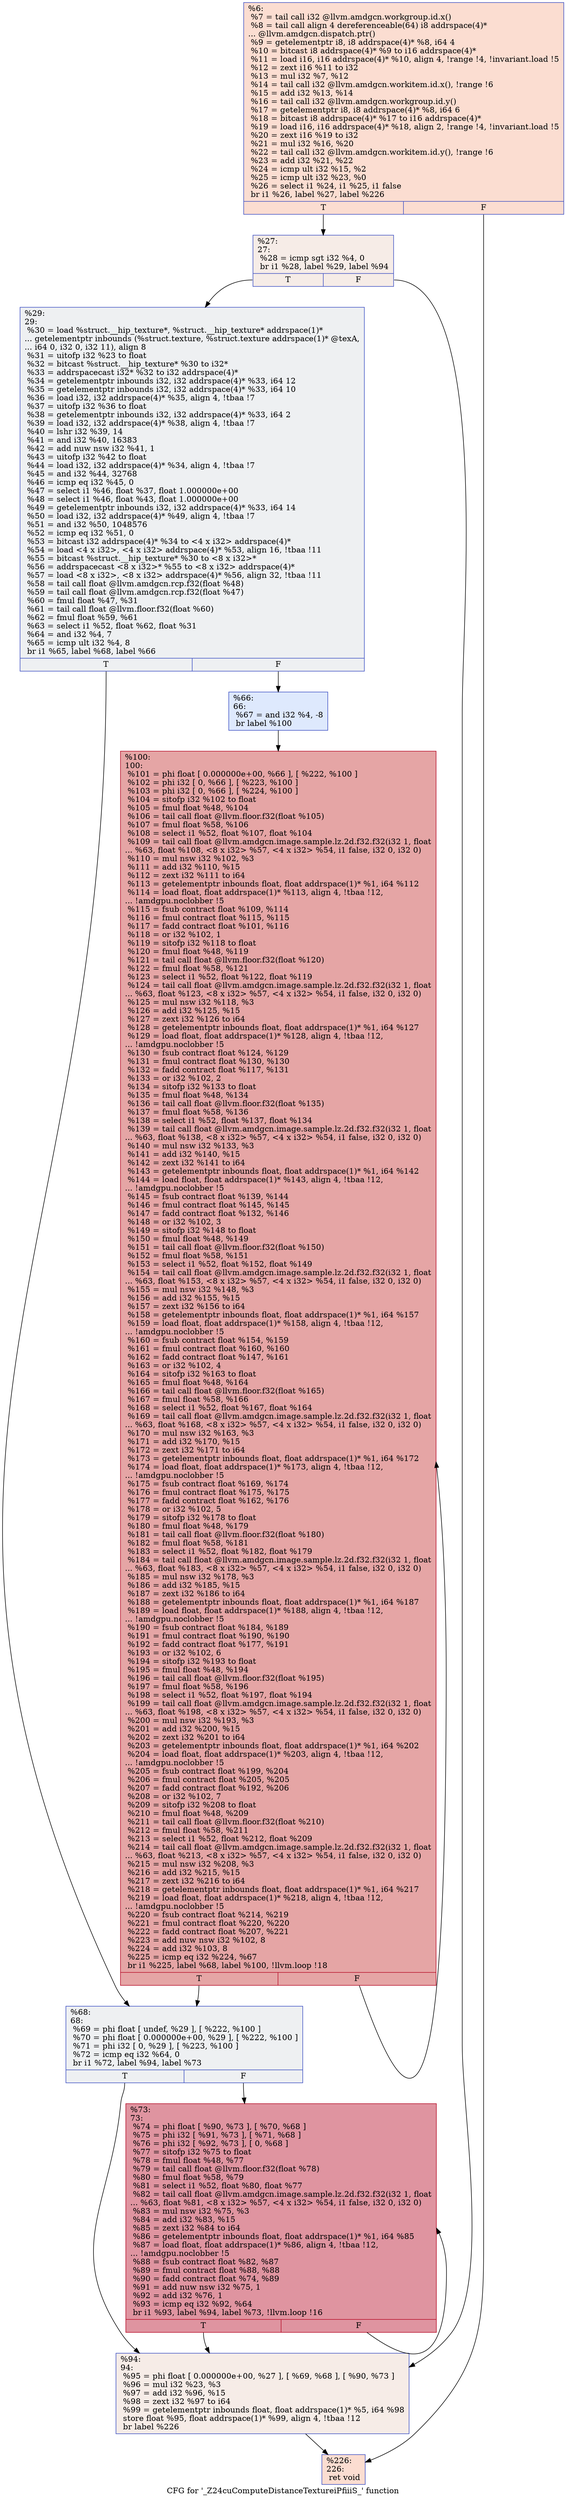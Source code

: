 digraph "CFG for '_Z24cuComputeDistanceTextureiPfiiiS_' function" {
	label="CFG for '_Z24cuComputeDistanceTextureiPfiiiS_' function";

	Node0x6241280 [shape=record,color="#3d50c3ff", style=filled, fillcolor="#f7b39670",label="{%6:\l  %7 = tail call i32 @llvm.amdgcn.workgroup.id.x()\l  %8 = tail call align 4 dereferenceable(64) i8 addrspace(4)*\l... @llvm.amdgcn.dispatch.ptr()\l  %9 = getelementptr i8, i8 addrspace(4)* %8, i64 4\l  %10 = bitcast i8 addrspace(4)* %9 to i16 addrspace(4)*\l  %11 = load i16, i16 addrspace(4)* %10, align 4, !range !4, !invariant.load !5\l  %12 = zext i16 %11 to i32\l  %13 = mul i32 %7, %12\l  %14 = tail call i32 @llvm.amdgcn.workitem.id.x(), !range !6\l  %15 = add i32 %13, %14\l  %16 = tail call i32 @llvm.amdgcn.workgroup.id.y()\l  %17 = getelementptr i8, i8 addrspace(4)* %8, i64 6\l  %18 = bitcast i8 addrspace(4)* %17 to i16 addrspace(4)*\l  %19 = load i16, i16 addrspace(4)* %18, align 2, !range !4, !invariant.load !5\l  %20 = zext i16 %19 to i32\l  %21 = mul i32 %16, %20\l  %22 = tail call i32 @llvm.amdgcn.workitem.id.y(), !range !6\l  %23 = add i32 %21, %22\l  %24 = icmp ult i32 %15, %2\l  %25 = icmp ult i32 %23, %0\l  %26 = select i1 %24, i1 %25, i1 false\l  br i1 %26, label %27, label %226\l|{<s0>T|<s1>F}}"];
	Node0x6241280:s0 -> Node0x62446e0;
	Node0x6241280:s1 -> Node0x6244770;
	Node0x62446e0 [shape=record,color="#3d50c3ff", style=filled, fillcolor="#ead5c970",label="{%27:\l27:                                               \l  %28 = icmp sgt i32 %4, 0\l  br i1 %28, label %29, label %94\l|{<s0>T|<s1>F}}"];
	Node0x62446e0:s0 -> Node0x6244940;
	Node0x62446e0:s1 -> Node0x6244990;
	Node0x6244940 [shape=record,color="#3d50c3ff", style=filled, fillcolor="#d9dce170",label="{%29:\l29:                                               \l  %30 = load %struct.__hip_texture*, %struct.__hip_texture* addrspace(1)*\l... getelementptr inbounds (%struct.texture, %struct.texture addrspace(1)* @texA,\l... i64 0, i32 0, i32 11), align 8\l  %31 = uitofp i32 %23 to float\l  %32 = bitcast %struct.__hip_texture* %30 to i32*\l  %33 = addrspacecast i32* %32 to i32 addrspace(4)*\l  %34 = getelementptr inbounds i32, i32 addrspace(4)* %33, i64 12\l  %35 = getelementptr inbounds i32, i32 addrspace(4)* %33, i64 10\l  %36 = load i32, i32 addrspace(4)* %35, align 4, !tbaa !7\l  %37 = uitofp i32 %36 to float\l  %38 = getelementptr inbounds i32, i32 addrspace(4)* %33, i64 2\l  %39 = load i32, i32 addrspace(4)* %38, align 4, !tbaa !7\l  %40 = lshr i32 %39, 14\l  %41 = and i32 %40, 16383\l  %42 = add nuw nsw i32 %41, 1\l  %43 = uitofp i32 %42 to float\l  %44 = load i32, i32 addrspace(4)* %34, align 4, !tbaa !7\l  %45 = and i32 %44, 32768\l  %46 = icmp eq i32 %45, 0\l  %47 = select i1 %46, float %37, float 1.000000e+00\l  %48 = select i1 %46, float %43, float 1.000000e+00\l  %49 = getelementptr inbounds i32, i32 addrspace(4)* %33, i64 14\l  %50 = load i32, i32 addrspace(4)* %49, align 4, !tbaa !7\l  %51 = and i32 %50, 1048576\l  %52 = icmp eq i32 %51, 0\l  %53 = bitcast i32 addrspace(4)* %34 to \<4 x i32\> addrspace(4)*\l  %54 = load \<4 x i32\>, \<4 x i32\> addrspace(4)* %53, align 16, !tbaa !11\l  %55 = bitcast %struct.__hip_texture* %30 to \<8 x i32\>*\l  %56 = addrspacecast \<8 x i32\>* %55 to \<8 x i32\> addrspace(4)*\l  %57 = load \<8 x i32\>, \<8 x i32\> addrspace(4)* %56, align 32, !tbaa !11\l  %58 = tail call float @llvm.amdgcn.rcp.f32(float %48)\l  %59 = tail call float @llvm.amdgcn.rcp.f32(float %47)\l  %60 = fmul float %47, %31\l  %61 = tail call float @llvm.floor.f32(float %60)\l  %62 = fmul float %59, %61\l  %63 = select i1 %52, float %62, float %31\l  %64 = and i32 %4, 7\l  %65 = icmp ult i32 %4, 8\l  br i1 %65, label %68, label %66\l|{<s0>T|<s1>F}}"];
	Node0x6244940:s0 -> Node0x6244df0;
	Node0x6244940:s1 -> Node0x6244e80;
	Node0x6244e80 [shape=record,color="#3d50c3ff", style=filled, fillcolor="#b5cdfa70",label="{%66:\l66:                                               \l  %67 = and i32 %4, -8\l  br label %100\l}"];
	Node0x6244e80 -> Node0x62488b0;
	Node0x6244df0 [shape=record,color="#3d50c3ff", style=filled, fillcolor="#d9dce170",label="{%68:\l68:                                               \l  %69 = phi float [ undef, %29 ], [ %222, %100 ]\l  %70 = phi float [ 0.000000e+00, %29 ], [ %222, %100 ]\l  %71 = phi i32 [ 0, %29 ], [ %223, %100 ]\l  %72 = icmp eq i32 %64, 0\l  br i1 %72, label %94, label %73\l|{<s0>T|<s1>F}}"];
	Node0x6244df0:s0 -> Node0x6244990;
	Node0x6244df0:s1 -> Node0x6248cf0;
	Node0x6248cf0 [shape=record,color="#b70d28ff", style=filled, fillcolor="#b70d2870",label="{%73:\l73:                                               \l  %74 = phi float [ %90, %73 ], [ %70, %68 ]\l  %75 = phi i32 [ %91, %73 ], [ %71, %68 ]\l  %76 = phi i32 [ %92, %73 ], [ 0, %68 ]\l  %77 = sitofp i32 %75 to float\l  %78 = fmul float %48, %77\l  %79 = tail call float @llvm.floor.f32(float %78)\l  %80 = fmul float %58, %79\l  %81 = select i1 %52, float %80, float %77\l  %82 = tail call float @llvm.amdgcn.image.sample.lz.2d.f32.f32(i32 1, float\l... %63, float %81, \<8 x i32\> %57, \<4 x i32\> %54, i1 false, i32 0, i32 0)\l  %83 = mul nsw i32 %75, %3\l  %84 = add i32 %83, %15\l  %85 = zext i32 %84 to i64\l  %86 = getelementptr inbounds float, float addrspace(1)* %1, i64 %85\l  %87 = load float, float addrspace(1)* %86, align 4, !tbaa !12,\l... !amdgpu.noclobber !5\l  %88 = fsub contract float %82, %87\l  %89 = fmul contract float %88, %88\l  %90 = fadd contract float %74, %89\l  %91 = add nuw nsw i32 %75, 1\l  %92 = add i32 %76, 1\l  %93 = icmp eq i32 %92, %64\l  br i1 %93, label %94, label %73, !llvm.loop !16\l|{<s0>T|<s1>F}}"];
	Node0x6248cf0:s0 -> Node0x6244990;
	Node0x6248cf0:s1 -> Node0x6248cf0;
	Node0x6244990 [shape=record,color="#3d50c3ff", style=filled, fillcolor="#ead5c970",label="{%94:\l94:                                               \l  %95 = phi float [ 0.000000e+00, %27 ], [ %69, %68 ], [ %90, %73 ]\l  %96 = mul i32 %23, %3\l  %97 = add i32 %96, %15\l  %98 = zext i32 %97 to i64\l  %99 = getelementptr inbounds float, float addrspace(1)* %5, i64 %98\l  store float %95, float addrspace(1)* %99, align 4, !tbaa !12\l  br label %226\l}"];
	Node0x6244990 -> Node0x6244770;
	Node0x62488b0 [shape=record,color="#b70d28ff", style=filled, fillcolor="#c5333470",label="{%100:\l100:                                              \l  %101 = phi float [ 0.000000e+00, %66 ], [ %222, %100 ]\l  %102 = phi i32 [ 0, %66 ], [ %223, %100 ]\l  %103 = phi i32 [ 0, %66 ], [ %224, %100 ]\l  %104 = sitofp i32 %102 to float\l  %105 = fmul float %48, %104\l  %106 = tail call float @llvm.floor.f32(float %105)\l  %107 = fmul float %58, %106\l  %108 = select i1 %52, float %107, float %104\l  %109 = tail call float @llvm.amdgcn.image.sample.lz.2d.f32.f32(i32 1, float\l... %63, float %108, \<8 x i32\> %57, \<4 x i32\> %54, i1 false, i32 0, i32 0)\l  %110 = mul nsw i32 %102, %3\l  %111 = add i32 %110, %15\l  %112 = zext i32 %111 to i64\l  %113 = getelementptr inbounds float, float addrspace(1)* %1, i64 %112\l  %114 = load float, float addrspace(1)* %113, align 4, !tbaa !12,\l... !amdgpu.noclobber !5\l  %115 = fsub contract float %109, %114\l  %116 = fmul contract float %115, %115\l  %117 = fadd contract float %101, %116\l  %118 = or i32 %102, 1\l  %119 = sitofp i32 %118 to float\l  %120 = fmul float %48, %119\l  %121 = tail call float @llvm.floor.f32(float %120)\l  %122 = fmul float %58, %121\l  %123 = select i1 %52, float %122, float %119\l  %124 = tail call float @llvm.amdgcn.image.sample.lz.2d.f32.f32(i32 1, float\l... %63, float %123, \<8 x i32\> %57, \<4 x i32\> %54, i1 false, i32 0, i32 0)\l  %125 = mul nsw i32 %118, %3\l  %126 = add i32 %125, %15\l  %127 = zext i32 %126 to i64\l  %128 = getelementptr inbounds float, float addrspace(1)* %1, i64 %127\l  %129 = load float, float addrspace(1)* %128, align 4, !tbaa !12,\l... !amdgpu.noclobber !5\l  %130 = fsub contract float %124, %129\l  %131 = fmul contract float %130, %130\l  %132 = fadd contract float %117, %131\l  %133 = or i32 %102, 2\l  %134 = sitofp i32 %133 to float\l  %135 = fmul float %48, %134\l  %136 = tail call float @llvm.floor.f32(float %135)\l  %137 = fmul float %58, %136\l  %138 = select i1 %52, float %137, float %134\l  %139 = tail call float @llvm.amdgcn.image.sample.lz.2d.f32.f32(i32 1, float\l... %63, float %138, \<8 x i32\> %57, \<4 x i32\> %54, i1 false, i32 0, i32 0)\l  %140 = mul nsw i32 %133, %3\l  %141 = add i32 %140, %15\l  %142 = zext i32 %141 to i64\l  %143 = getelementptr inbounds float, float addrspace(1)* %1, i64 %142\l  %144 = load float, float addrspace(1)* %143, align 4, !tbaa !12,\l... !amdgpu.noclobber !5\l  %145 = fsub contract float %139, %144\l  %146 = fmul contract float %145, %145\l  %147 = fadd contract float %132, %146\l  %148 = or i32 %102, 3\l  %149 = sitofp i32 %148 to float\l  %150 = fmul float %48, %149\l  %151 = tail call float @llvm.floor.f32(float %150)\l  %152 = fmul float %58, %151\l  %153 = select i1 %52, float %152, float %149\l  %154 = tail call float @llvm.amdgcn.image.sample.lz.2d.f32.f32(i32 1, float\l... %63, float %153, \<8 x i32\> %57, \<4 x i32\> %54, i1 false, i32 0, i32 0)\l  %155 = mul nsw i32 %148, %3\l  %156 = add i32 %155, %15\l  %157 = zext i32 %156 to i64\l  %158 = getelementptr inbounds float, float addrspace(1)* %1, i64 %157\l  %159 = load float, float addrspace(1)* %158, align 4, !tbaa !12,\l... !amdgpu.noclobber !5\l  %160 = fsub contract float %154, %159\l  %161 = fmul contract float %160, %160\l  %162 = fadd contract float %147, %161\l  %163 = or i32 %102, 4\l  %164 = sitofp i32 %163 to float\l  %165 = fmul float %48, %164\l  %166 = tail call float @llvm.floor.f32(float %165)\l  %167 = fmul float %58, %166\l  %168 = select i1 %52, float %167, float %164\l  %169 = tail call float @llvm.amdgcn.image.sample.lz.2d.f32.f32(i32 1, float\l... %63, float %168, \<8 x i32\> %57, \<4 x i32\> %54, i1 false, i32 0, i32 0)\l  %170 = mul nsw i32 %163, %3\l  %171 = add i32 %170, %15\l  %172 = zext i32 %171 to i64\l  %173 = getelementptr inbounds float, float addrspace(1)* %1, i64 %172\l  %174 = load float, float addrspace(1)* %173, align 4, !tbaa !12,\l... !amdgpu.noclobber !5\l  %175 = fsub contract float %169, %174\l  %176 = fmul contract float %175, %175\l  %177 = fadd contract float %162, %176\l  %178 = or i32 %102, 5\l  %179 = sitofp i32 %178 to float\l  %180 = fmul float %48, %179\l  %181 = tail call float @llvm.floor.f32(float %180)\l  %182 = fmul float %58, %181\l  %183 = select i1 %52, float %182, float %179\l  %184 = tail call float @llvm.amdgcn.image.sample.lz.2d.f32.f32(i32 1, float\l... %63, float %183, \<8 x i32\> %57, \<4 x i32\> %54, i1 false, i32 0, i32 0)\l  %185 = mul nsw i32 %178, %3\l  %186 = add i32 %185, %15\l  %187 = zext i32 %186 to i64\l  %188 = getelementptr inbounds float, float addrspace(1)* %1, i64 %187\l  %189 = load float, float addrspace(1)* %188, align 4, !tbaa !12,\l... !amdgpu.noclobber !5\l  %190 = fsub contract float %184, %189\l  %191 = fmul contract float %190, %190\l  %192 = fadd contract float %177, %191\l  %193 = or i32 %102, 6\l  %194 = sitofp i32 %193 to float\l  %195 = fmul float %48, %194\l  %196 = tail call float @llvm.floor.f32(float %195)\l  %197 = fmul float %58, %196\l  %198 = select i1 %52, float %197, float %194\l  %199 = tail call float @llvm.amdgcn.image.sample.lz.2d.f32.f32(i32 1, float\l... %63, float %198, \<8 x i32\> %57, \<4 x i32\> %54, i1 false, i32 0, i32 0)\l  %200 = mul nsw i32 %193, %3\l  %201 = add i32 %200, %15\l  %202 = zext i32 %201 to i64\l  %203 = getelementptr inbounds float, float addrspace(1)* %1, i64 %202\l  %204 = load float, float addrspace(1)* %203, align 4, !tbaa !12,\l... !amdgpu.noclobber !5\l  %205 = fsub contract float %199, %204\l  %206 = fmul contract float %205, %205\l  %207 = fadd contract float %192, %206\l  %208 = or i32 %102, 7\l  %209 = sitofp i32 %208 to float\l  %210 = fmul float %48, %209\l  %211 = tail call float @llvm.floor.f32(float %210)\l  %212 = fmul float %58, %211\l  %213 = select i1 %52, float %212, float %209\l  %214 = tail call float @llvm.amdgcn.image.sample.lz.2d.f32.f32(i32 1, float\l... %63, float %213, \<8 x i32\> %57, \<4 x i32\> %54, i1 false, i32 0, i32 0)\l  %215 = mul nsw i32 %208, %3\l  %216 = add i32 %215, %15\l  %217 = zext i32 %216 to i64\l  %218 = getelementptr inbounds float, float addrspace(1)* %1, i64 %217\l  %219 = load float, float addrspace(1)* %218, align 4, !tbaa !12,\l... !amdgpu.noclobber !5\l  %220 = fsub contract float %214, %219\l  %221 = fmul contract float %220, %220\l  %222 = fadd contract float %207, %221\l  %223 = add nuw nsw i32 %102, 8\l  %224 = add i32 %103, 8\l  %225 = icmp eq i32 %224, %67\l  br i1 %225, label %68, label %100, !llvm.loop !18\l|{<s0>T|<s1>F}}"];
	Node0x62488b0:s0 -> Node0x6244df0;
	Node0x62488b0:s1 -> Node0x62488b0;
	Node0x6244770 [shape=record,color="#3d50c3ff", style=filled, fillcolor="#f7b39670",label="{%226:\l226:                                              \l  ret void\l}"];
}
